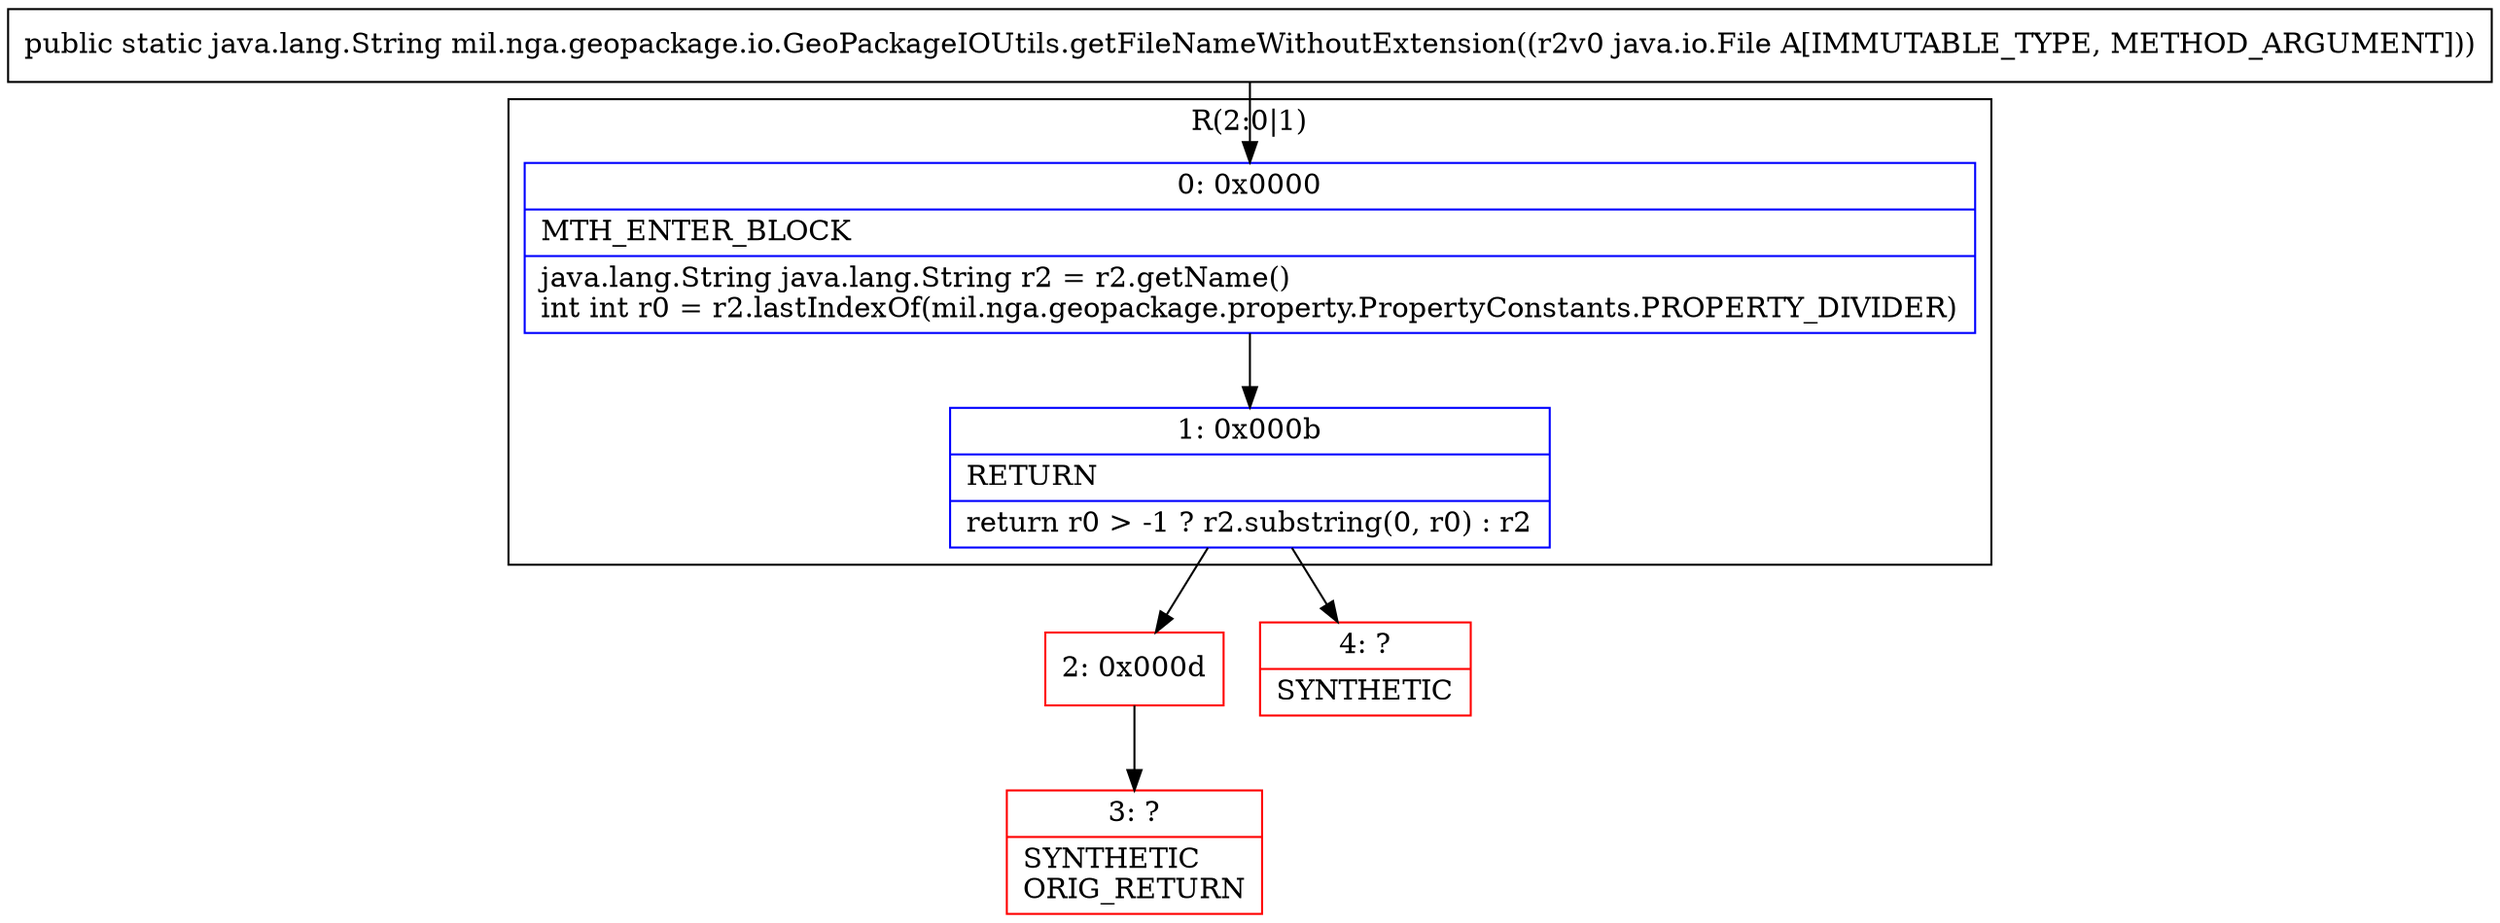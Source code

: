 digraph "CFG formil.nga.geopackage.io.GeoPackageIOUtils.getFileNameWithoutExtension(Ljava\/io\/File;)Ljava\/lang\/String;" {
subgraph cluster_Region_921112754 {
label = "R(2:0|1)";
node [shape=record,color=blue];
Node_0 [shape=record,label="{0\:\ 0x0000|MTH_ENTER_BLOCK\l|java.lang.String java.lang.String r2 = r2.getName()\lint int r0 = r2.lastIndexOf(mil.nga.geopackage.property.PropertyConstants.PROPERTY_DIVIDER)\l}"];
Node_1 [shape=record,label="{1\:\ 0x000b|RETURN\l|return r0 \> \-1 ? r2.substring(0, r0) : r2\l}"];
}
Node_2 [shape=record,color=red,label="{2\:\ 0x000d}"];
Node_3 [shape=record,color=red,label="{3\:\ ?|SYNTHETIC\lORIG_RETURN\l}"];
Node_4 [shape=record,color=red,label="{4\:\ ?|SYNTHETIC\l}"];
MethodNode[shape=record,label="{public static java.lang.String mil.nga.geopackage.io.GeoPackageIOUtils.getFileNameWithoutExtension((r2v0 java.io.File A[IMMUTABLE_TYPE, METHOD_ARGUMENT])) }"];
MethodNode -> Node_0;
Node_0 -> Node_1;
Node_1 -> Node_2;
Node_1 -> Node_4;
Node_2 -> Node_3;
}

